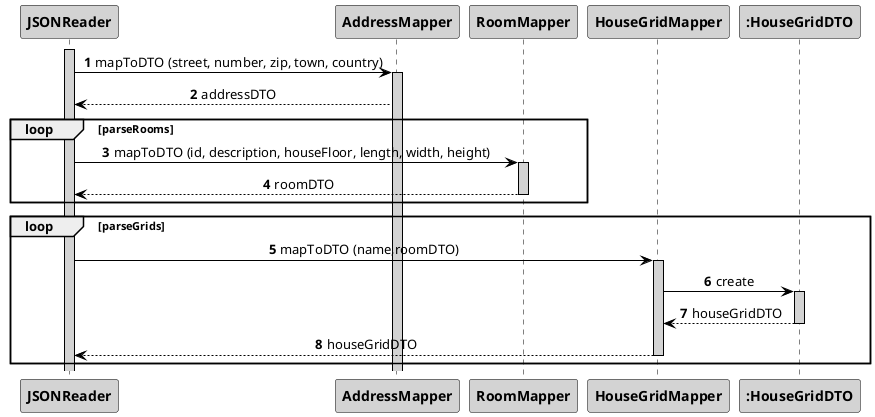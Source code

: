 @startuml
skinparam sequenceMessageAlign center
skinparam sequence {
	ArrowColor Black
	ActorBorderColor DarkBlue
	LifeLineBorderColor black
	LifeLineBackgroundColor LightGrey

	ParticipantBorderColor Black
	ParticipantBackgroundColor LightGrey
	ParticipantFontStyle Bold

	ActorBackgroundColor DimGrey
	ActorFontColor DeepSkyBlue
	ActorFontStyle Bold
	ActorFontSize 17
	ActorFontName Aapex
}
autonumber

activate "JSONReader"
JSONReader -> AddressMapper: mapToDTO (street, number, zip, town, country)
activate "AddressMapper"
"AddressMapper" --> JSONReader : addressDTO
loop parseRooms

JSONReader -> "RoomMapper": mapToDTO (id, description, houseFloor, length, width, height)
activate "RoomMapper"
"RoomMapper" --> JSONReader: roomDTO
deactivate "RoomMapper"
end
loop parseGrids
activate "JSONReader"
JSONReader -> "HouseGridMapper": mapToDTO (name,roomDTO)
activate "HouseGridMapper"
"HouseGridMapper" -> ":HouseGridDTO" : create
activate ":HouseGridDTO"
":HouseGridDTO" --> "HouseGridMapper": houseGridDTO
deactivate ":HouseGridDTO"
"HouseGridMapper" --> JSONReader: houseGridDTO
deactivate "HouseGridMapper"
end
@enduml